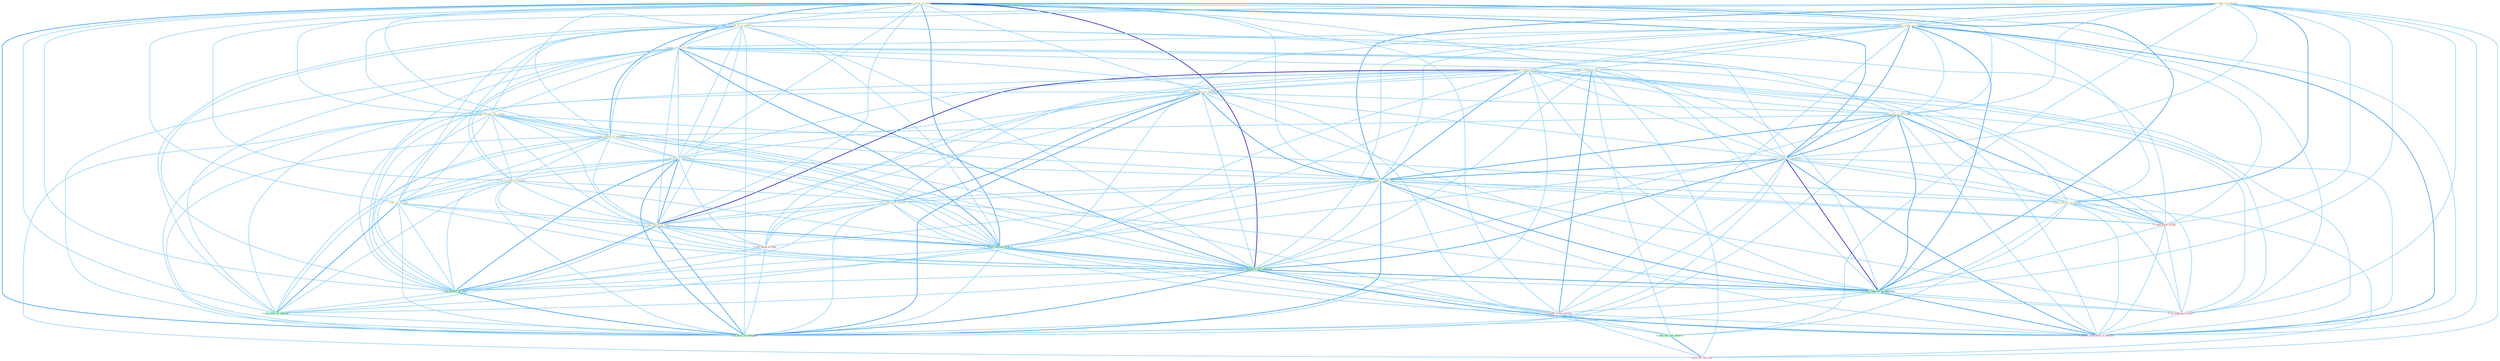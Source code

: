Graph G{ 
    node
    [shape=polygon,style=filled,width=.5,height=.06,color="#BDFCC9",fixedsize=true,fontsize=4,
    fontcolor="#2f4f4f"];
    {node
    [color="#ffffe0", fontcolor="#8b7d6b"] "1_acquir_secur_of_entitynam " "0_hold_stake_in_compani " "0_acquir_right_in_yearnum " "1_seek_%_of_concern " "1_acquir_share_of_bank " "1_hold_promis_of_surgeri " "1_sell_billion_in_asset " "0_acquir_entitynam_for_othernum " "0_sell_entitynam_to_entitynam " "1_seek_seat_in_entitynam " "1_seek_control_of_compani " "0_acquir_imag_in_entitynam " "1_sell_part_of_portfolio " "1_sell_stake_in_entitynam " "0_hold_summit_in_summer " "1_us_account_of_magnat " "1_sell_million_to_million " "1_see_lot_of_evid " "1_sell_billion_of_asset "}
{node [color="#fff0f5", fontcolor="#b22222"] "0_seek_term_in_bid " "0_us_techniqu_in_heart " "0_acquir_it_for_million " "0_acquir_laboratori_in_transact " "0_sell_stock_at_time " "1_hold_bill_for_year "}
edge [color="#B0E2FF"];

	"1_acquir_secur_of_entitynam " -- "0_acquir_right_in_yearnum " [w="1", color="#87cefa" ];
	"1_acquir_secur_of_entitynam " -- "1_seek_%_of_concern " [w="1", color="#87cefa" ];
	"1_acquir_secur_of_entitynam " -- "1_acquir_share_of_bank " [w="2", color="#1e90ff" , len=0.8];
	"1_acquir_secur_of_entitynam " -- "1_hold_promis_of_surgeri " [w="1", color="#87cefa" ];
	"1_acquir_secur_of_entitynam " -- "0_acquir_entitynam_for_othernum " [w="1", color="#87cefa" ];
	"1_acquir_secur_of_entitynam " -- "0_sell_entitynam_to_entitynam " [w="1", color="#87cefa" ];
	"1_acquir_secur_of_entitynam " -- "1_seek_seat_in_entitynam " [w="1", color="#87cefa" ];
	"1_acquir_secur_of_entitynam " -- "1_seek_control_of_compani " [w="1", color="#87cefa" ];
	"1_acquir_secur_of_entitynam " -- "0_acquir_imag_in_entitynam " [w="2", color="#1e90ff" , len=0.8];
	"1_acquir_secur_of_entitynam " -- "1_sell_part_of_portfolio " [w="1", color="#87cefa" ];
	"1_acquir_secur_of_entitynam " -- "1_sell_stake_in_entitynam " [w="1", color="#87cefa" ];
	"1_acquir_secur_of_entitynam " -- "1_us_account_of_magnat " [w="1", color="#87cefa" ];
	"1_acquir_secur_of_entitynam " -- "1_see_lot_of_evid " [w="1", color="#87cefa" ];
	"1_acquir_secur_of_entitynam " -- "1_sell_billion_of_asset " [w="1", color="#87cefa" ];
	"1_acquir_secur_of_entitynam " -- "1_acquir_million_of_asset " [w="2", color="#1e90ff" , len=0.8];
	"1_acquir_secur_of_entitynam " -- "1_acquir_laboratori_of_entitynam " [w="3", color="#0000cd" , len=0.6];
	"1_acquir_secur_of_entitynam " -- "1_acquir_interest_in_entitynam " [w="2", color="#1e90ff" , len=0.8];
	"1_acquir_secur_of_entitynam " -- "0_acquir_it_for_million " [w="1", color="#87cefa" ];
	"1_acquir_secur_of_entitynam " -- "0_acquir_laboratori_in_transact " [w="1", color="#87cefa" ];
	"1_acquir_secur_of_entitynam " -- "1_sell_number_of_share " [w="1", color="#87cefa" ];
	"1_acquir_secur_of_entitynam " -- "1_see_reviv_of_interest " [w="1", color="#87cefa" ];
	"1_acquir_secur_of_entitynam " -- "1_sell_divis_of_entitynam " [w="2", color="#1e90ff" , len=0.8];
	"0_hold_stake_in_compani " -- "0_acquir_right_in_yearnum " [w="1", color="#87cefa" ];
	"0_hold_stake_in_compani " -- "1_hold_promis_of_surgeri " [w="1", color="#87cefa" ];
	"0_hold_stake_in_compani " -- "1_sell_billion_in_asset " [w="1", color="#87cefa" ];
	"0_hold_stake_in_compani " -- "1_seek_seat_in_entitynam " [w="1", color="#87cefa" ];
	"0_hold_stake_in_compani " -- "1_seek_control_of_compani " [w="1", color="#87cefa" ];
	"0_hold_stake_in_compani " -- "0_acquir_imag_in_entitynam " [w="1", color="#87cefa" ];
	"0_hold_stake_in_compani " -- "1_sell_stake_in_entitynam " [w="2", color="#1e90ff" , len=0.8];
	"0_hold_stake_in_compani " -- "0_hold_summit_in_summer " [w="2", color="#1e90ff" , len=0.8];
	"0_hold_stake_in_compani " -- "0_seek_term_in_bid " [w="1", color="#87cefa" ];
	"0_hold_stake_in_compani " -- "1_acquir_interest_in_entitynam " [w="1", color="#87cefa" ];
	"0_hold_stake_in_compani " -- "0_us_techniqu_in_heart " [w="1", color="#87cefa" ];
	"0_hold_stake_in_compani " -- "0_hold_rate_for_advertis " [w="1", color="#87cefa" ];
	"0_hold_stake_in_compani " -- "0_acquir_laboratori_in_transact " [w="1", color="#87cefa" ];
	"0_hold_stake_in_compani " -- "1_hold_bill_for_year " [w="1", color="#87cefa" ];
	"0_acquir_right_in_yearnum " -- "1_acquir_share_of_bank " [w="1", color="#87cefa" ];
	"0_acquir_right_in_yearnum " -- "1_sell_billion_in_asset " [w="1", color="#87cefa" ];
	"0_acquir_right_in_yearnum " -- "0_acquir_entitynam_for_othernum " [w="1", color="#87cefa" ];
	"0_acquir_right_in_yearnum " -- "1_seek_seat_in_entitynam " [w="1", color="#87cefa" ];
	"0_acquir_right_in_yearnum " -- "0_acquir_imag_in_entitynam " [w="2", color="#1e90ff" , len=0.8];
	"0_acquir_right_in_yearnum " -- "1_sell_stake_in_entitynam " [w="1", color="#87cefa" ];
	"0_acquir_right_in_yearnum " -- "0_hold_summit_in_summer " [w="1", color="#87cefa" ];
	"0_acquir_right_in_yearnum " -- "1_acquir_million_of_asset " [w="1", color="#87cefa" ];
	"0_acquir_right_in_yearnum " -- "1_acquir_laboratori_of_entitynam " [w="1", color="#87cefa" ];
	"0_acquir_right_in_yearnum " -- "0_seek_term_in_bid " [w="1", color="#87cefa" ];
	"0_acquir_right_in_yearnum " -- "1_acquir_interest_in_entitynam " [w="2", color="#1e90ff" , len=0.8];
	"0_acquir_right_in_yearnum " -- "0_us_techniqu_in_heart " [w="1", color="#87cefa" ];
	"0_acquir_right_in_yearnum " -- "0_acquir_it_for_million " [w="1", color="#87cefa" ];
	"0_acquir_right_in_yearnum " -- "0_acquir_laboratori_in_transact " [w="2", color="#1e90ff" , len=0.8];
	"1_seek_%_of_concern " -- "1_acquir_share_of_bank " [w="1", color="#87cefa" ];
	"1_seek_%_of_concern " -- "1_hold_promis_of_surgeri " [w="1", color="#87cefa" ];
	"1_seek_%_of_concern " -- "1_seek_seat_in_entitynam " [w="1", color="#87cefa" ];
	"1_seek_%_of_concern " -- "1_seek_control_of_compani " [w="2", color="#1e90ff" , len=0.8];
	"1_seek_%_of_concern " -- "1_sell_part_of_portfolio " [w="1", color="#87cefa" ];
	"1_seek_%_of_concern " -- "1_us_account_of_magnat " [w="1", color="#87cefa" ];
	"1_seek_%_of_concern " -- "1_see_lot_of_evid " [w="1", color="#87cefa" ];
	"1_seek_%_of_concern " -- "1_sell_billion_of_asset " [w="1", color="#87cefa" ];
	"1_seek_%_of_concern " -- "1_acquir_million_of_asset " [w="1", color="#87cefa" ];
	"1_seek_%_of_concern " -- "1_acquir_laboratori_of_entitynam " [w="1", color="#87cefa" ];
	"1_seek_%_of_concern " -- "0_seek_term_in_bid " [w="1", color="#87cefa" ];
	"1_seek_%_of_concern " -- "1_sell_number_of_share " [w="1", color="#87cefa" ];
	"1_seek_%_of_concern " -- "1_see_reviv_of_interest " [w="1", color="#87cefa" ];
	"1_seek_%_of_concern " -- "1_sell_divis_of_entitynam " [w="1", color="#87cefa" ];
	"1_acquir_share_of_bank " -- "1_hold_promis_of_surgeri " [w="1", color="#87cefa" ];
	"1_acquir_share_of_bank " -- "0_acquir_entitynam_for_othernum " [w="1", color="#87cefa" ];
	"1_acquir_share_of_bank " -- "1_seek_control_of_compani " [w="1", color="#87cefa" ];
	"1_acquir_share_of_bank " -- "0_acquir_imag_in_entitynam " [w="1", color="#87cefa" ];
	"1_acquir_share_of_bank " -- "1_sell_part_of_portfolio " [w="1", color="#87cefa" ];
	"1_acquir_share_of_bank " -- "1_us_account_of_magnat " [w="1", color="#87cefa" ];
	"1_acquir_share_of_bank " -- "1_see_lot_of_evid " [w="1", color="#87cefa" ];
	"1_acquir_share_of_bank " -- "1_sell_billion_of_asset " [w="1", color="#87cefa" ];
	"1_acquir_share_of_bank " -- "1_acquir_million_of_asset " [w="2", color="#1e90ff" , len=0.8];
	"1_acquir_share_of_bank " -- "1_acquir_laboratori_of_entitynam " [w="2", color="#1e90ff" , len=0.8];
	"1_acquir_share_of_bank " -- "1_acquir_interest_in_entitynam " [w="1", color="#87cefa" ];
	"1_acquir_share_of_bank " -- "0_acquir_it_for_million " [w="1", color="#87cefa" ];
	"1_acquir_share_of_bank " -- "0_acquir_laboratori_in_transact " [w="1", color="#87cefa" ];
	"1_acquir_share_of_bank " -- "1_sell_number_of_share " [w="1", color="#87cefa" ];
	"1_acquir_share_of_bank " -- "1_see_reviv_of_interest " [w="1", color="#87cefa" ];
	"1_acquir_share_of_bank " -- "1_sell_divis_of_entitynam " [w="1", color="#87cefa" ];
	"1_hold_promis_of_surgeri " -- "1_seek_control_of_compani " [w="1", color="#87cefa" ];
	"1_hold_promis_of_surgeri " -- "1_sell_part_of_portfolio " [w="1", color="#87cefa" ];
	"1_hold_promis_of_surgeri " -- "0_hold_summit_in_summer " [w="1", color="#87cefa" ];
	"1_hold_promis_of_surgeri " -- "1_us_account_of_magnat " [w="1", color="#87cefa" ];
	"1_hold_promis_of_surgeri " -- "1_see_lot_of_evid " [w="1", color="#87cefa" ];
	"1_hold_promis_of_surgeri " -- "1_sell_billion_of_asset " [w="1", color="#87cefa" ];
	"1_hold_promis_of_surgeri " -- "1_acquir_million_of_asset " [w="1", color="#87cefa" ];
	"1_hold_promis_of_surgeri " -- "1_acquir_laboratori_of_entitynam " [w="1", color="#87cefa" ];
	"1_hold_promis_of_surgeri " -- "0_hold_rate_for_advertis " [w="1", color="#87cefa" ];
	"1_hold_promis_of_surgeri " -- "1_sell_number_of_share " [w="1", color="#87cefa" ];
	"1_hold_promis_of_surgeri " -- "1_see_reviv_of_interest " [w="1", color="#87cefa" ];
	"1_hold_promis_of_surgeri " -- "1_hold_bill_for_year " [w="1", color="#87cefa" ];
	"1_hold_promis_of_surgeri " -- "1_sell_divis_of_entitynam " [w="1", color="#87cefa" ];
	"1_sell_billion_in_asset " -- "0_sell_entitynam_to_entitynam " [w="1", color="#87cefa" ];
	"1_sell_billion_in_asset " -- "1_seek_seat_in_entitynam " [w="1", color="#87cefa" ];
	"1_sell_billion_in_asset " -- "0_acquir_imag_in_entitynam " [w="1", color="#87cefa" ];
	"1_sell_billion_in_asset " -- "1_sell_part_of_portfolio " [w="1", color="#87cefa" ];
	"1_sell_billion_in_asset " -- "1_sell_stake_in_entitynam " [w="2", color="#1e90ff" , len=0.8];
	"1_sell_billion_in_asset " -- "0_hold_summit_in_summer " [w="1", color="#87cefa" ];
	"1_sell_billion_in_asset " -- "1_sell_million_to_million " [w="1", color="#87cefa" ];
	"1_sell_billion_in_asset " -- "1_sell_billion_of_asset " [w="3", color="#0000cd" , len=0.6];
	"1_sell_billion_in_asset " -- "1_acquir_million_of_asset " [w="1", color="#87cefa" ];
	"1_sell_billion_in_asset " -- "0_seek_term_in_bid " [w="1", color="#87cefa" ];
	"1_sell_billion_in_asset " -- "1_acquir_interest_in_entitynam " [w="1", color="#87cefa" ];
	"1_sell_billion_in_asset " -- "0_us_techniqu_in_heart " [w="1", color="#87cefa" ];
	"1_sell_billion_in_asset " -- "0_acquir_laboratori_in_transact " [w="1", color="#87cefa" ];
	"1_sell_billion_in_asset " -- "0_sell_stock_at_time " [w="1", color="#87cefa" ];
	"1_sell_billion_in_asset " -- "1_sell_number_of_share " [w="1", color="#87cefa" ];
	"1_sell_billion_in_asset " -- "1_sell_divis_of_entitynam " [w="1", color="#87cefa" ];
	"0_acquir_entitynam_for_othernum " -- "0_sell_entitynam_to_entitynam " [w="1", color="#87cefa" ];
	"0_acquir_entitynam_for_othernum " -- "0_acquir_imag_in_entitynam " [w="1", color="#87cefa" ];
	"0_acquir_entitynam_for_othernum " -- "1_acquir_million_of_asset " [w="1", color="#87cefa" ];
	"0_acquir_entitynam_for_othernum " -- "1_acquir_laboratori_of_entitynam " [w="1", color="#87cefa" ];
	"0_acquir_entitynam_for_othernum " -- "1_acquir_interest_in_entitynam " [w="1", color="#87cefa" ];
	"0_acquir_entitynam_for_othernum " -- "0_acquir_it_for_million " [w="2", color="#1e90ff" , len=0.8];
	"0_acquir_entitynam_for_othernum " -- "0_hold_rate_for_advertis " [w="1", color="#87cefa" ];
	"0_acquir_entitynam_for_othernum " -- "0_acquir_laboratori_in_transact " [w="1", color="#87cefa" ];
	"0_acquir_entitynam_for_othernum " -- "1_hold_bill_for_year " [w="1", color="#87cefa" ];
	"0_sell_entitynam_to_entitynam " -- "1_seek_seat_in_entitynam " [w="1", color="#87cefa" ];
	"0_sell_entitynam_to_entitynam " -- "0_acquir_imag_in_entitynam " [w="1", color="#87cefa" ];
	"0_sell_entitynam_to_entitynam " -- "1_sell_part_of_portfolio " [w="1", color="#87cefa" ];
	"0_sell_entitynam_to_entitynam " -- "1_sell_stake_in_entitynam " [w="2", color="#1e90ff" , len=0.8];
	"0_sell_entitynam_to_entitynam " -- "1_sell_million_to_million " [w="2", color="#1e90ff" , len=0.8];
	"0_sell_entitynam_to_entitynam " -- "1_sell_billion_of_asset " [w="1", color="#87cefa" ];
	"0_sell_entitynam_to_entitynam " -- "1_acquir_laboratori_of_entitynam " [w="1", color="#87cefa" ];
	"0_sell_entitynam_to_entitynam " -- "1_acquir_interest_in_entitynam " [w="1", color="#87cefa" ];
	"0_sell_entitynam_to_entitynam " -- "0_sell_stock_at_time " [w="1", color="#87cefa" ];
	"0_sell_entitynam_to_entitynam " -- "1_sell_number_of_share " [w="1", color="#87cefa" ];
	"0_sell_entitynam_to_entitynam " -- "1_sell_divis_of_entitynam " [w="2", color="#1e90ff" , len=0.8];
	"1_seek_seat_in_entitynam " -- "1_seek_control_of_compani " [w="1", color="#87cefa" ];
	"1_seek_seat_in_entitynam " -- "0_acquir_imag_in_entitynam " [w="2", color="#1e90ff" , len=0.8];
	"1_seek_seat_in_entitynam " -- "1_sell_stake_in_entitynam " [w="2", color="#1e90ff" , len=0.8];
	"1_seek_seat_in_entitynam " -- "0_hold_summit_in_summer " [w="1", color="#87cefa" ];
	"1_seek_seat_in_entitynam " -- "1_acquir_laboratori_of_entitynam " [w="1", color="#87cefa" ];
	"1_seek_seat_in_entitynam " -- "0_seek_term_in_bid " [w="2", color="#1e90ff" , len=0.8];
	"1_seek_seat_in_entitynam " -- "1_acquir_interest_in_entitynam " [w="2", color="#1e90ff" , len=0.8];
	"1_seek_seat_in_entitynam " -- "0_us_techniqu_in_heart " [w="1", color="#87cefa" ];
	"1_seek_seat_in_entitynam " -- "0_acquir_laboratori_in_transact " [w="1", color="#87cefa" ];
	"1_seek_seat_in_entitynam " -- "1_sell_divis_of_entitynam " [w="1", color="#87cefa" ];
	"1_seek_control_of_compani " -- "1_sell_part_of_portfolio " [w="1", color="#87cefa" ];
	"1_seek_control_of_compani " -- "1_us_account_of_magnat " [w="1", color="#87cefa" ];
	"1_seek_control_of_compani " -- "1_see_lot_of_evid " [w="1", color="#87cefa" ];
	"1_seek_control_of_compani " -- "1_sell_billion_of_asset " [w="1", color="#87cefa" ];
	"1_seek_control_of_compani " -- "1_acquir_million_of_asset " [w="1", color="#87cefa" ];
	"1_seek_control_of_compani " -- "1_acquir_laboratori_of_entitynam " [w="1", color="#87cefa" ];
	"1_seek_control_of_compani " -- "0_seek_term_in_bid " [w="1", color="#87cefa" ];
	"1_seek_control_of_compani " -- "1_sell_number_of_share " [w="1", color="#87cefa" ];
	"1_seek_control_of_compani " -- "1_see_reviv_of_interest " [w="1", color="#87cefa" ];
	"1_seek_control_of_compani " -- "1_sell_divis_of_entitynam " [w="1", color="#87cefa" ];
	"0_acquir_imag_in_entitynam " -- "1_sell_stake_in_entitynam " [w="2", color="#1e90ff" , len=0.8];
	"0_acquir_imag_in_entitynam " -- "0_hold_summit_in_summer " [w="1", color="#87cefa" ];
	"0_acquir_imag_in_entitynam " -- "1_acquir_million_of_asset " [w="1", color="#87cefa" ];
	"0_acquir_imag_in_entitynam " -- "1_acquir_laboratori_of_entitynam " [w="2", color="#1e90ff" , len=0.8];
	"0_acquir_imag_in_entitynam " -- "0_seek_term_in_bid " [w="1", color="#87cefa" ];
	"0_acquir_imag_in_entitynam " -- "1_acquir_interest_in_entitynam " [w="3", color="#0000cd" , len=0.6];
	"0_acquir_imag_in_entitynam " -- "0_us_techniqu_in_heart " [w="1", color="#87cefa" ];
	"0_acquir_imag_in_entitynam " -- "0_acquir_it_for_million " [w="1", color="#87cefa" ];
	"0_acquir_imag_in_entitynam " -- "0_acquir_laboratori_in_transact " [w="2", color="#1e90ff" , len=0.8];
	"0_acquir_imag_in_entitynam " -- "1_sell_divis_of_entitynam " [w="1", color="#87cefa" ];
	"1_sell_part_of_portfolio " -- "1_sell_stake_in_entitynam " [w="1", color="#87cefa" ];
	"1_sell_part_of_portfolio " -- "1_us_account_of_magnat " [w="1", color="#87cefa" ];
	"1_sell_part_of_portfolio " -- "1_sell_million_to_million " [w="1", color="#87cefa" ];
	"1_sell_part_of_portfolio " -- "1_see_lot_of_evid " [w="1", color="#87cefa" ];
	"1_sell_part_of_portfolio " -- "1_sell_billion_of_asset " [w="2", color="#1e90ff" , len=0.8];
	"1_sell_part_of_portfolio " -- "1_acquir_million_of_asset " [w="1", color="#87cefa" ];
	"1_sell_part_of_portfolio " -- "1_acquir_laboratori_of_entitynam " [w="1", color="#87cefa" ];
	"1_sell_part_of_portfolio " -- "0_sell_stock_at_time " [w="1", color="#87cefa" ];
	"1_sell_part_of_portfolio " -- "1_sell_number_of_share " [w="2", color="#1e90ff" , len=0.8];
	"1_sell_part_of_portfolio " -- "1_see_reviv_of_interest " [w="1", color="#87cefa" ];
	"1_sell_part_of_portfolio " -- "1_sell_divis_of_entitynam " [w="2", color="#1e90ff" , len=0.8];
	"1_sell_stake_in_entitynam " -- "0_hold_summit_in_summer " [w="1", color="#87cefa" ];
	"1_sell_stake_in_entitynam " -- "1_sell_million_to_million " [w="1", color="#87cefa" ];
	"1_sell_stake_in_entitynam " -- "1_sell_billion_of_asset " [w="1", color="#87cefa" ];
	"1_sell_stake_in_entitynam " -- "1_acquir_laboratori_of_entitynam " [w="1", color="#87cefa" ];
	"1_sell_stake_in_entitynam " -- "0_seek_term_in_bid " [w="1", color="#87cefa" ];
	"1_sell_stake_in_entitynam " -- "1_acquir_interest_in_entitynam " [w="2", color="#1e90ff" , len=0.8];
	"1_sell_stake_in_entitynam " -- "0_us_techniqu_in_heart " [w="1", color="#87cefa" ];
	"1_sell_stake_in_entitynam " -- "0_acquir_laboratori_in_transact " [w="1", color="#87cefa" ];
	"1_sell_stake_in_entitynam " -- "0_sell_stock_at_time " [w="1", color="#87cefa" ];
	"1_sell_stake_in_entitynam " -- "1_sell_number_of_share " [w="1", color="#87cefa" ];
	"1_sell_stake_in_entitynam " -- "1_sell_divis_of_entitynam " [w="2", color="#1e90ff" , len=0.8];
	"0_hold_summit_in_summer " -- "0_seek_term_in_bid " [w="1", color="#87cefa" ];
	"0_hold_summit_in_summer " -- "1_acquir_interest_in_entitynam " [w="1", color="#87cefa" ];
	"0_hold_summit_in_summer " -- "0_us_techniqu_in_heart " [w="1", color="#87cefa" ];
	"0_hold_summit_in_summer " -- "0_hold_rate_for_advertis " [w="1", color="#87cefa" ];
	"0_hold_summit_in_summer " -- "0_acquir_laboratori_in_transact " [w="1", color="#87cefa" ];
	"0_hold_summit_in_summer " -- "1_hold_bill_for_year " [w="1", color="#87cefa" ];
	"1_us_account_of_magnat " -- "1_see_lot_of_evid " [w="1", color="#87cefa" ];
	"1_us_account_of_magnat " -- "1_sell_billion_of_asset " [w="1", color="#87cefa" ];
	"1_us_account_of_magnat " -- "1_acquir_million_of_asset " [w="1", color="#87cefa" ];
	"1_us_account_of_magnat " -- "1_acquir_laboratori_of_entitynam " [w="1", color="#87cefa" ];
	"1_us_account_of_magnat " -- "0_us_techniqu_in_heart " [w="1", color="#87cefa" ];
	"1_us_account_of_magnat " -- "1_sell_number_of_share " [w="1", color="#87cefa" ];
	"1_us_account_of_magnat " -- "1_see_reviv_of_interest " [w="1", color="#87cefa" ];
	"1_us_account_of_magnat " -- "1_sell_divis_of_entitynam " [w="1", color="#87cefa" ];
	"1_sell_million_to_million " -- "1_sell_billion_of_asset " [w="1", color="#87cefa" ];
	"1_sell_million_to_million " -- "1_acquir_million_of_asset " [w="1", color="#87cefa" ];
	"1_sell_million_to_million " -- "0_acquir_it_for_million " [w="1", color="#87cefa" ];
	"1_sell_million_to_million " -- "0_sell_stock_at_time " [w="1", color="#87cefa" ];
	"1_sell_million_to_million " -- "1_sell_number_of_share " [w="1", color="#87cefa" ];
	"1_sell_million_to_million " -- "1_sell_divis_of_entitynam " [w="1", color="#87cefa" ];
	"1_see_lot_of_evid " -- "1_sell_billion_of_asset " [w="1", color="#87cefa" ];
	"1_see_lot_of_evid " -- "1_acquir_million_of_asset " [w="1", color="#87cefa" ];
	"1_see_lot_of_evid " -- "1_acquir_laboratori_of_entitynam " [w="1", color="#87cefa" ];
	"1_see_lot_of_evid " -- "1_sell_number_of_share " [w="1", color="#87cefa" ];
	"1_see_lot_of_evid " -- "1_see_reviv_of_interest " [w="2", color="#1e90ff" , len=0.8];
	"1_see_lot_of_evid " -- "1_sell_divis_of_entitynam " [w="1", color="#87cefa" ];
	"1_sell_billion_of_asset " -- "1_acquir_million_of_asset " [w="2", color="#1e90ff" , len=0.8];
	"1_sell_billion_of_asset " -- "1_acquir_laboratori_of_entitynam " [w="1", color="#87cefa" ];
	"1_sell_billion_of_asset " -- "0_sell_stock_at_time " [w="1", color="#87cefa" ];
	"1_sell_billion_of_asset " -- "1_sell_number_of_share " [w="2", color="#1e90ff" , len=0.8];
	"1_sell_billion_of_asset " -- "1_see_reviv_of_interest " [w="1", color="#87cefa" ];
	"1_sell_billion_of_asset " -- "1_sell_divis_of_entitynam " [w="2", color="#1e90ff" , len=0.8];
	"1_acquir_million_of_asset " -- "1_acquir_laboratori_of_entitynam " [w="2", color="#1e90ff" , len=0.8];
	"1_acquir_million_of_asset " -- "1_acquir_interest_in_entitynam " [w="1", color="#87cefa" ];
	"1_acquir_million_of_asset " -- "0_acquir_it_for_million " [w="1", color="#87cefa" ];
	"1_acquir_million_of_asset " -- "0_acquir_laboratori_in_transact " [w="1", color="#87cefa" ];
	"1_acquir_million_of_asset " -- "1_sell_number_of_share " [w="1", color="#87cefa" ];
	"1_acquir_million_of_asset " -- "1_see_reviv_of_interest " [w="1", color="#87cefa" ];
	"1_acquir_million_of_asset " -- "1_sell_divis_of_entitynam " [w="1", color="#87cefa" ];
	"1_acquir_laboratori_of_entitynam " -- "1_acquir_interest_in_entitynam " [w="2", color="#1e90ff" , len=0.8];
	"1_acquir_laboratori_of_entitynam " -- "0_acquir_it_for_million " [w="1", color="#87cefa" ];
	"1_acquir_laboratori_of_entitynam " -- "0_acquir_laboratori_in_transact " [w="2", color="#1e90ff" , len=0.8];
	"1_acquir_laboratori_of_entitynam " -- "1_sell_number_of_share " [w="1", color="#87cefa" ];
	"1_acquir_laboratori_of_entitynam " -- "1_see_reviv_of_interest " [w="1", color="#87cefa" ];
	"1_acquir_laboratori_of_entitynam " -- "1_sell_divis_of_entitynam " [w="2", color="#1e90ff" , len=0.8];
	"0_seek_term_in_bid " -- "1_acquir_interest_in_entitynam " [w="1", color="#87cefa" ];
	"0_seek_term_in_bid " -- "0_us_techniqu_in_heart " [w="1", color="#87cefa" ];
	"0_seek_term_in_bid " -- "0_acquir_laboratori_in_transact " [w="1", color="#87cefa" ];
	"1_acquir_interest_in_entitynam " -- "0_us_techniqu_in_heart " [w="1", color="#87cefa" ];
	"1_acquir_interest_in_entitynam " -- "0_acquir_it_for_million " [w="1", color="#87cefa" ];
	"1_acquir_interest_in_entitynam " -- "0_acquir_laboratori_in_transact " [w="2", color="#1e90ff" , len=0.8];
	"1_acquir_interest_in_entitynam " -- "1_sell_divis_of_entitynam " [w="1", color="#87cefa" ];
	"0_us_techniqu_in_heart " -- "0_acquir_laboratori_in_transact " [w="1", color="#87cefa" ];
	"0_acquir_it_for_million " -- "0_hold_rate_for_advertis " [w="1", color="#87cefa" ];
	"0_acquir_it_for_million " -- "0_acquir_laboratori_in_transact " [w="1", color="#87cefa" ];
	"0_acquir_it_for_million " -- "1_hold_bill_for_year " [w="1", color="#87cefa" ];
	"0_hold_rate_for_advertis " -- "1_hold_bill_for_year " [w="2", color="#1e90ff" , len=0.8];
	"0_sell_stock_at_time " -- "1_sell_number_of_share " [w="1", color="#87cefa" ];
	"0_sell_stock_at_time " -- "1_sell_divis_of_entitynam " [w="1", color="#87cefa" ];
	"1_sell_number_of_share " -- "1_see_reviv_of_interest " [w="1", color="#87cefa" ];
	"1_sell_number_of_share " -- "1_sell_divis_of_entitynam " [w="2", color="#1e90ff" , len=0.8];
	"1_see_reviv_of_interest " -- "1_sell_divis_of_entitynam " [w="1", color="#87cefa" ];
}